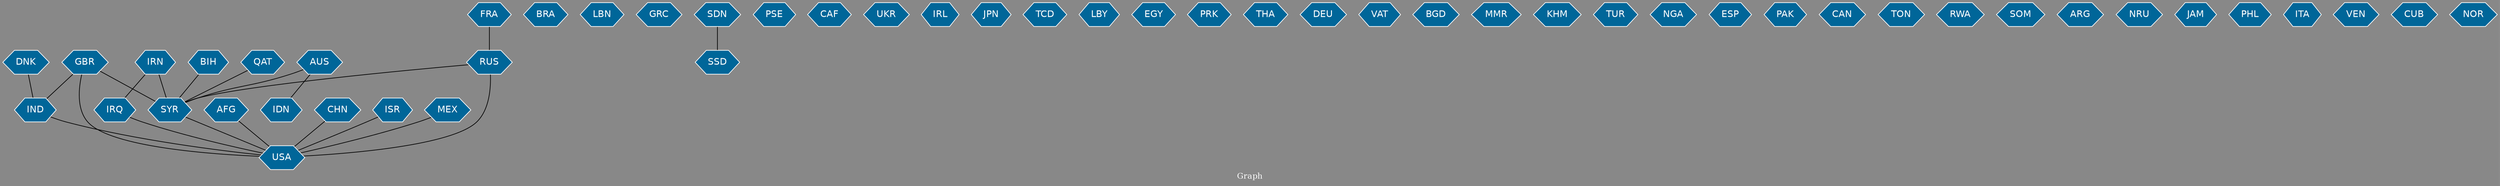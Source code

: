 // Countries together in item graph
graph {
	graph [bgcolor="#888888" fontcolor=white fontsize=12 label="Graph" outputorder=edgesfirst overlap=prism]
	node [color=white fillcolor="#006699" fontcolor=white fontname=Helvetica shape=hexagon style=filled]
	edge [arrowhead=open color=black fontcolor=white fontname=Courier fontsize=12]
		USA [label=USA]
		SYR [label=SYR]
		AFG [label=AFG]
		IND [label=IND]
		BRA [label=BRA]
		CHN [label=CHN]
		LBN [label=LBN]
		RUS [label=RUS]
		FRA [label=FRA]
		IRN [label=IRN]
		GRC [label=GRC]
		SSD [label=SSD]
		SDN [label=SDN]
		PSE [label=PSE]
		CAF [label=CAF]
		UKR [label=UKR]
		IRL [label=IRL]
		JPN [label=JPN]
		GBR [label=GBR]
		ISR [label=ISR]
		MEX [label=MEX]
		TCD [label=TCD]
		LBY [label=LBY]
		EGY [label=EGY]
		PRK [label=PRK]
		THA [label=THA]
		DEU [label=DEU]
		VAT [label=VAT]
		IDN [label=IDN]
		IRQ [label=IRQ]
		BGD [label=BGD]
		MMR [label=MMR]
		DNK [label=DNK]
		KHM [label=KHM]
		TUR [label=TUR]
		NGA [label=NGA]
		BIH [label=BIH]
		AUS [label=AUS]
		ESP [label=ESP]
		PAK [label=PAK]
		CAN [label=CAN]
		QAT [label=QAT]
		TON [label=TON]
		RWA [label=RWA]
		SOM [label=SOM]
		ARG [label=ARG]
		NRU [label=NRU]
		JAM [label=JAM]
		PHL [label=PHL]
		ITA [label=ITA]
		VEN [label=VEN]
		CUB [label=CUB]
		NOR [label=NOR]
			MEX -- USA [weight=1]
			GBR -- SYR [weight=1]
			SYR -- USA [weight=1]
			RUS -- SYR [weight=1]
			GBR -- IND [weight=1]
			IND -- USA [weight=2]
			IRN -- SYR [weight=5]
			IRQ -- USA [weight=2]
			RUS -- USA [weight=2]
			DNK -- IND [weight=1]
			AUS -- SYR [weight=1]
			CHN -- USA [weight=3]
			AUS -- IDN [weight=1]
			IRN -- IRQ [weight=1]
			AFG -- USA [weight=1]
			FRA -- RUS [weight=1]
			QAT -- SYR [weight=1]
			BIH -- SYR [weight=1]
			ISR -- USA [weight=1]
			SDN -- SSD [weight=7]
			GBR -- USA [weight=1]
}